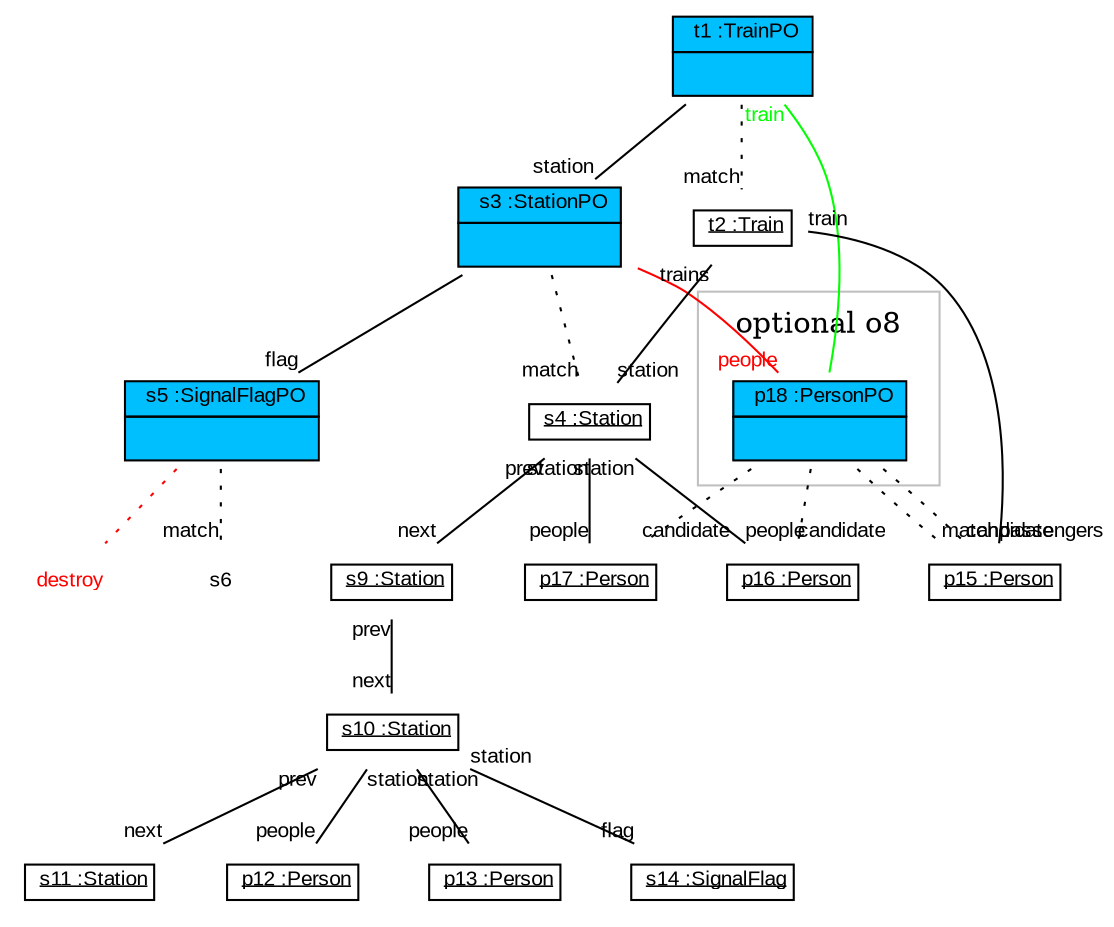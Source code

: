 graph ObjectDiagram {
   node [shape = none, fontsize = 10, fontname = "Arial"];
   edge [fontsize = 10, fontname = "Arial"];

t1 [label=<<table border='0' cellborder='1' cellspacing='0' color='black' bgcolor='deepskyblue'>  <tr> <td align='center'> <font color='black'> t1 :TrainPO </font></td></tr> <tr> <td align='left'> <table border='0' cellborder='0' cellspacing='0' color='black'> <tr> <td>  </td></tr></table></td></tr></table>>];
s3 [label=<<table border='0' cellborder='1' cellspacing='0' color='black' bgcolor='deepskyblue'>  <tr> <td align='center'> <font color='black'> s3 :StationPO </font></td></tr> <tr> <td align='left'> <table border='0' cellborder='0' cellspacing='0' color='black'> <tr> <td>  </td></tr></table></td></tr></table>>];
s5 [label=<<table border='0' cellborder='1' cellspacing='0' color='black' bgcolor='deepskyblue'>  <tr> <td align='center'> <font color='black'> s5 :SignalFlagPO </font></td></tr> <tr> <td align='left'> <table border='0' cellborder='0' cellspacing='0' color='black'> <tr> <td>  </td></tr></table></td></tr></table>>];
d7 [label="destroy" fontcolor="red"]
subgraph cluster_o8 
{
   label=<<table border='0' cellborder='0'><tr><td>optional o8</td></tr></table>>;
   color=grey;

p18 [label=<<table border='0' cellborder='1' cellspacing='0' color='black' bgcolor='deepskyblue'>  <tr> <td align='center'> <font color='black'> p18 :PersonPO </font></td></tr> <tr> <td align='left'> <table border='0' cellborder='0' cellspacing='0' color='black'> <tr> <td>  </td></tr></table></td></tr></table>>];
}

t2 [label=<<table border='0' cellborder='1' cellspacing='0'> <tr> <td href="../../SDMLib/src/org/sdmlib/examples/patternrewriteops/model/Train.java"> <u>t2 :Train</u></td></tr></table>>];
s4 [label=<<table border='0' cellborder='1' cellspacing='0'> <tr> <td href="../../SDMLib/src/org/sdmlib/examples/patternrewriteops/model/Station.java"> <u>s4 :Station</u></td></tr></table>>];
s9 [label=<<table border='0' cellborder='1' cellspacing='0'> <tr> <td href="../../SDMLib/src/org/sdmlib/examples/patternrewriteops/model/Station.java"> <u>s9 :Station</u></td></tr></table>>];
s10 [label=<<table border='0' cellborder='1' cellspacing='0'> <tr> <td href="../../SDMLib/src/org/sdmlib/examples/patternrewriteops/model/Station.java"> <u>s10 :Station</u></td></tr></table>>];
s11 [label=<<table border='0' cellborder='1' cellspacing='0'> <tr> <td href="../../SDMLib/src/org/sdmlib/examples/patternrewriteops/model/Station.java"> <u>s11 :Station</u></td></tr></table>>];
p12 [label=<<table border='0' cellborder='1' cellspacing='0'> <tr> <td href="../../SDMLib/src/org/sdmlib/examples/patternrewriteops/model/Person.java"> <u>p12 :Person</u></td></tr></table>>];
p13 [label=<<table border='0' cellborder='1' cellspacing='0'> <tr> <td href="../../SDMLib/src/org/sdmlib/examples/patternrewriteops/model/Person.java"> <u>p13 :Person</u></td></tr></table>>];
s14 [label=<<table border='0' cellborder='1' cellspacing='0'> <tr> <td href="../../SDMLib/src/org/sdmlib/examples/patternrewriteops/model/SignalFlag.java"> <u>s14 :SignalFlag</u></td></tr></table>>];
p16 [label=<<table border='0' cellborder='1' cellspacing='0'> <tr> <td href="../../SDMLib/src/org/sdmlib/examples/patternrewriteops/model/Person.java"> <u>p16 :Person</u></td></tr></table>>];
p17 [label=<<table border='0' cellborder='1' cellspacing='0'> <tr> <td href="../../SDMLib/src/org/sdmlib/examples/patternrewriteops/model/Person.java"> <u>p17 :Person</u></td></tr></table>>];
p15 [label=<<table border='0' cellborder='1' cellspacing='0'> <tr> <td href="../../SDMLib/src/org/sdmlib/examples/patternrewriteops/model/Person.java"> <u>p15 :Person</u></td></tr></table>>];

t1 -- t2 [headlabel = "match" style="dotted" color="black" fontcolor="black"];
s3 -- s4 [headlabel = "match" style="dotted" color="black" fontcolor="black"];
s5 -- s6 [headlabel = "match" style="dotted" color="black" fontcolor="black"];
s5 -- d7 [style="dotted" color="red" fontcolor="red"];
p18 -- p15 [headlabel = "match" style="dotted" color="black" fontcolor="black"];
p18 -- p15 [headlabel = "candidate" style="dotted" color="black" fontcolor="black"];
p18 -- p16 [headlabel = "candidate" style="dotted" color="black" fontcolor="black"];
p18 -- p17 [headlabel = "candidate" style="dotted" color="black" fontcolor="black"];
t1 -- s3 [headlabel = "station" taillabel = "" color="black" fontcolor="black"];
s3 -- s5 [headlabel = "flag" taillabel = "" color="black" fontcolor="black"];
s3 -- p18 [headlabel = "people" taillabel = "" color="red" fontcolor="red"];
p18 -- t1 [headlabel = "train" taillabel = "" color="green" fontcolor="green"];
t2 -- p15 [headlabel = "passengers" taillabel = "train"];
t2 -- s4 [headlabel = "station" taillabel = "trains"];
s4 -- s9 [headlabel = "next" taillabel = "prev"];
s4 -- p16 [headlabel = "people" taillabel = "station"];
s4 -- p17 [headlabel = "people" taillabel = "station"];
s9 -- s10 [headlabel = "next" taillabel = "prev"];
s10 -- s11 [headlabel = "next" taillabel = "prev"];
s10 -- s14 [headlabel = "flag" taillabel = "station"];
s10 -- p12 [headlabel = "people" taillabel = "station"];
s10 -- p13 [headlabel = "people" taillabel = "station"];
}
